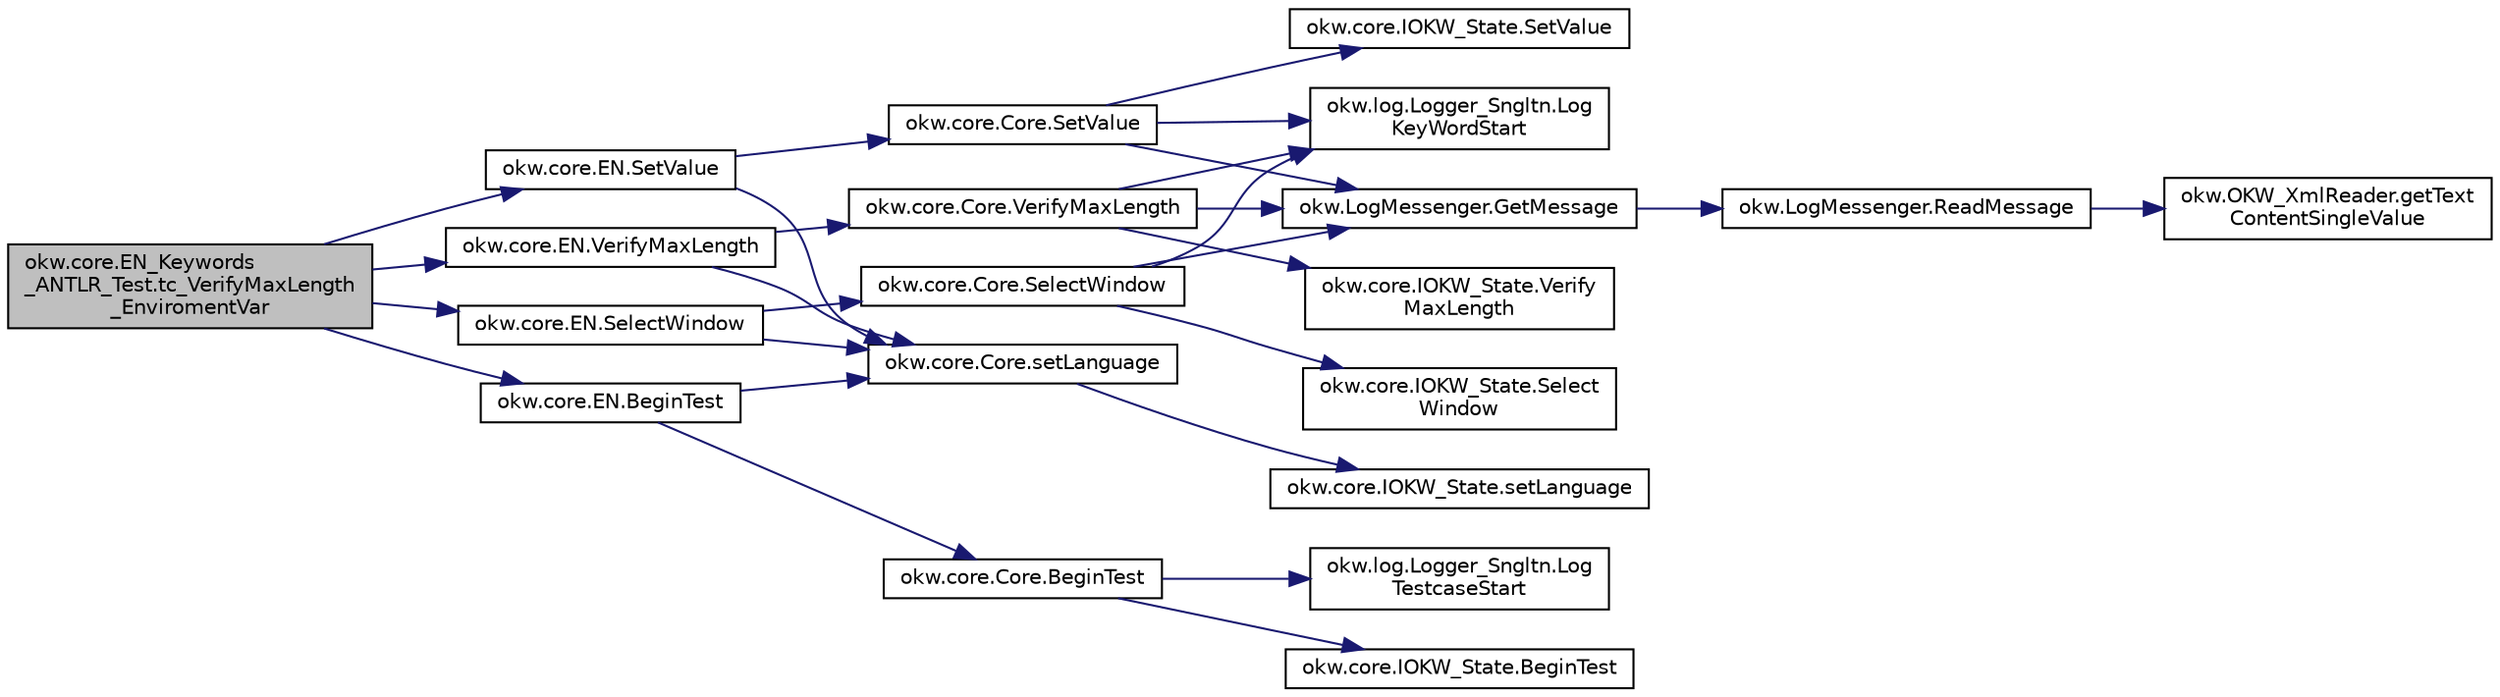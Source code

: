 digraph "okw.core.EN_Keywords_ANTLR_Test.tc_VerifyMaxLength_EnviromentVar"
{
 // INTERACTIVE_SVG=YES
 // LATEX_PDF_SIZE
  edge [fontname="Helvetica",fontsize="10",labelfontname="Helvetica",labelfontsize="10"];
  node [fontname="Helvetica",fontsize="10",shape=record];
  rankdir="LR";
  Node674 [label="okw.core.EN_Keywords\l_ANTLR_Test.tc_VerifyMaxLength\l_EnviromentVar",height=0.2,width=0.4,color="black", fillcolor="grey75", style="filled", fontcolor="black",tooltip=" "];
  Node674 -> Node675 [color="midnightblue",fontsize="10",style="solid",fontname="Helvetica"];
  Node675 [label="okw.core.EN.BeginTest",height=0.2,width=0.4,color="black", fillcolor="white", style="filled",URL="$classokw_1_1core_1_1_e_n.html#aef613b0a3e6bb8a9623984db145cae69",tooltip="Markiert den Anfang eines neuen Testfalls."];
  Node675 -> Node676 [color="midnightblue",fontsize="10",style="solid",fontname="Helvetica"];
  Node676 [label="okw.core.Core.setLanguage",height=0.2,width=0.4,color="black", fillcolor="white", style="filled",URL="$classokw_1_1core_1_1_core.html#ab4e0f723d27cb11c944ec4c82c426100",tooltip="Setzt die Sprache auf den gegebenen wert Language."];
  Node676 -> Node677 [color="midnightblue",fontsize="10",style="solid",fontname="Helvetica"];
  Node677 [label="okw.core.IOKW_State.setLanguage",height=0.2,width=0.4,color="black", fillcolor="white", style="filled",URL="$interfaceokw_1_1core_1_1_i_o_k_w___state.html#a866baa0bde08a47418f54d63bdb56097",tooltip="Interne Methode zum setzen der Sprache für die sprachabhängigen Ausgaben der Dokumentation (Log)."];
  Node675 -> Node678 [color="midnightblue",fontsize="10",style="solid",fontname="Helvetica"];
  Node678 [label="okw.core.Core.BeginTest",height=0.2,width=0.4,color="black", fillcolor="white", style="filled",URL="$classokw_1_1core_1_1_core.html#acfefe92468c9eb9e951846372726c4d8",tooltip="Markiert den Anfang eines neuen Testfalls."];
  Node678 -> Node679 [color="midnightblue",fontsize="10",style="solid",fontname="Helvetica"];
  Node679 [label="okw.log.Logger_Sngltn.Log\lTestcaseStart",height=0.2,width=0.4,color="black", fillcolor="white", style="filled",URL="$classokw_1_1log_1_1_logger___sngltn.html#a60f4ad59db847ae61df928f9920f3deb",tooltip="Ausgabe des Testfalls."];
  Node678 -> Node680 [color="midnightblue",fontsize="10",style="solid",fontname="Helvetica"];
  Node680 [label="okw.core.IOKW_State.BeginTest",height=0.2,width=0.4,color="black", fillcolor="white", style="filled",URL="$interfaceokw_1_1core_1_1_i_o_k_w___state.html#ae5480ddb1fc37eade5d899d335bc4b13",tooltip="Markiert den Anfang eines neuen Testfalls."];
  Node674 -> Node681 [color="midnightblue",fontsize="10",style="solid",fontname="Helvetica"];
  Node681 [label="okw.core.EN.SelectWindow",height=0.2,width=0.4,color="black", fillcolor="white", style="filled",URL="$classokw_1_1core_1_1_e_n.html#a2b61c2b39a9cfdbdfd25fe0e3d43785b",tooltip="Setzt den Kontext auf das gegebene Fenster."];
  Node681 -> Node676 [color="midnightblue",fontsize="10",style="solid",fontname="Helvetica"];
  Node681 -> Node682 [color="midnightblue",fontsize="10",style="solid",fontname="Helvetica"];
  Node682 [label="okw.core.Core.SelectWindow",height=0.2,width=0.4,color="black", fillcolor="white", style="filled",URL="$classokw_1_1core_1_1_core.html#a6a68660eb5e34965522896e2a5c48314",tooltip="Setzt den Kontext auf das gegebene Fenster."];
  Node682 -> Node683 [color="midnightblue",fontsize="10",style="solid",fontname="Helvetica"];
  Node683 [label="okw.log.Logger_Sngltn.Log\lKeyWordStart",height=0.2,width=0.4,color="black", fillcolor="white", style="filled",URL="$classokw_1_1log_1_1_logger___sngltn.html#a70ec25e200e00ecefc544e8fd371d2ef",tooltip="Ausgabe eines Schlüsselwortes."];
  Node682 -> Node684 [color="midnightblue",fontsize="10",style="solid",fontname="Helvetica"];
  Node684 [label="okw.LogMessenger.GetMessage",height=0.2,width=0.4,color="black", fillcolor="white", style="filled",URL="$classokw_1_1_log_messenger.html#af225d1f037d47b3b085175c09d78bdd2",tooltip="Holt die Log-Meldung für MethodeNmae/Textkey ohne weitere Parameter."];
  Node684 -> Node685 [color="midnightblue",fontsize="10",style="solid",fontname="Helvetica"];
  Node685 [label="okw.LogMessenger.ReadMessage",height=0.2,width=0.4,color="black", fillcolor="white", style="filled",URL="$classokw_1_1_log_messenger.html#a530cd6ab82ec82a04206a2e976ec06e3",tooltip="Interne Kernfunktion holt die Log-Meldung mit Platzhaltern aus der XML-Datei."];
  Node685 -> Node686 [color="midnightblue",fontsize="10",style="solid",fontname="Helvetica"];
  Node686 [label="okw.OKW_XmlReader.getText\lContentSingleValue",height=0.2,width=0.4,color="black", fillcolor="white", style="filled",URL="$classokw_1_1_o_k_w___xml_reader.html#ab920b5335a2e1429c14cc5f8e79f39eb",tooltip="Lies den TextContent eines Tag."];
  Node682 -> Node687 [color="midnightblue",fontsize="10",style="solid",fontname="Helvetica"];
  Node687 [label="okw.core.IOKW_State.Select\lWindow",height=0.2,width=0.4,color="black", fillcolor="white", style="filled",URL="$interfaceokw_1_1core_1_1_i_o_k_w___state.html#ad4fc9610ed5b1176590a45b55e6ac7f0",tooltip="Setzt den Kontext auf das gegebene Fenster."];
  Node674 -> Node688 [color="midnightblue",fontsize="10",style="solid",fontname="Helvetica"];
  Node688 [label="okw.core.EN.SetValue",height=0.2,width=0.4,color="black", fillcolor="white", style="filled",URL="$classokw_1_1core_1_1_e_n.html#a3de04697f1873ab6773a068a3159f1d1",tooltip="Setzt den Wert des gegebenen Fensterobjekts auf den gegebenen Wert."];
  Node688 -> Node676 [color="midnightblue",fontsize="10",style="solid",fontname="Helvetica"];
  Node688 -> Node689 [color="midnightblue",fontsize="10",style="solid",fontname="Helvetica"];
  Node689 [label="okw.core.Core.SetValue",height=0.2,width=0.4,color="black", fillcolor="white", style="filled",URL="$classokw_1_1core_1_1_core.html#a7088065564f2909025435c0c5594926c",tooltip="Setzt den Wert des gegebenen Fensterobjekts auf den gegebenen Wert."];
  Node689 -> Node683 [color="midnightblue",fontsize="10",style="solid",fontname="Helvetica"];
  Node689 -> Node684 [color="midnightblue",fontsize="10",style="solid",fontname="Helvetica"];
  Node689 -> Node690 [color="midnightblue",fontsize="10",style="solid",fontname="Helvetica"];
  Node690 [label="okw.core.IOKW_State.SetValue",height=0.2,width=0.4,color="black", fillcolor="white", style="filled",URL="$interfaceokw_1_1core_1_1_i_o_k_w___state.html#a301021976f71d79ff9054052b3b9ca38",tooltip="Setzt den Wert des gegebenen Fensterobjekts auf den gegebenen Wert."];
  Node674 -> Node691 [color="midnightblue",fontsize="10",style="solid",fontname="Helvetica"];
  Node691 [label="okw.core.EN.VerifyMaxLength",height=0.2,width=0.4,color="black", fillcolor="white", style="filled",URL="$classokw_1_1core_1_1_e_n.html#a49f6f37be28bbc0bef197313cafc8d96",tooltip="Checks the maximum number of characters that can be entered."];
  Node691 -> Node676 [color="midnightblue",fontsize="10",style="solid",fontname="Helvetica"];
  Node691 -> Node692 [color="midnightblue",fontsize="10",style="solid",fontname="Helvetica"];
  Node692 [label="okw.core.Core.VerifyMaxLength",height=0.2,width=0.4,color="black", fillcolor="white", style="filled",URL="$classokw_1_1core_1_1_core.html#aca2a75d895266af56780569bacebc1ae",tooltip="Checks the maximum number of characters that can be entered."];
  Node692 -> Node683 [color="midnightblue",fontsize="10",style="solid",fontname="Helvetica"];
  Node692 -> Node684 [color="midnightblue",fontsize="10",style="solid",fontname="Helvetica"];
  Node692 -> Node693 [color="midnightblue",fontsize="10",style="solid",fontname="Helvetica"];
  Node693 [label="okw.core.IOKW_State.Verify\lMaxLength",height=0.2,width=0.4,color="black", fillcolor="white", style="filled",URL="$interfaceokw_1_1core_1_1_i_o_k_w___state.html#a4aaa222daa949dd0401b3dfc1c5ab19d",tooltip="Checks the maximum number of characters that can be entered."];
}
